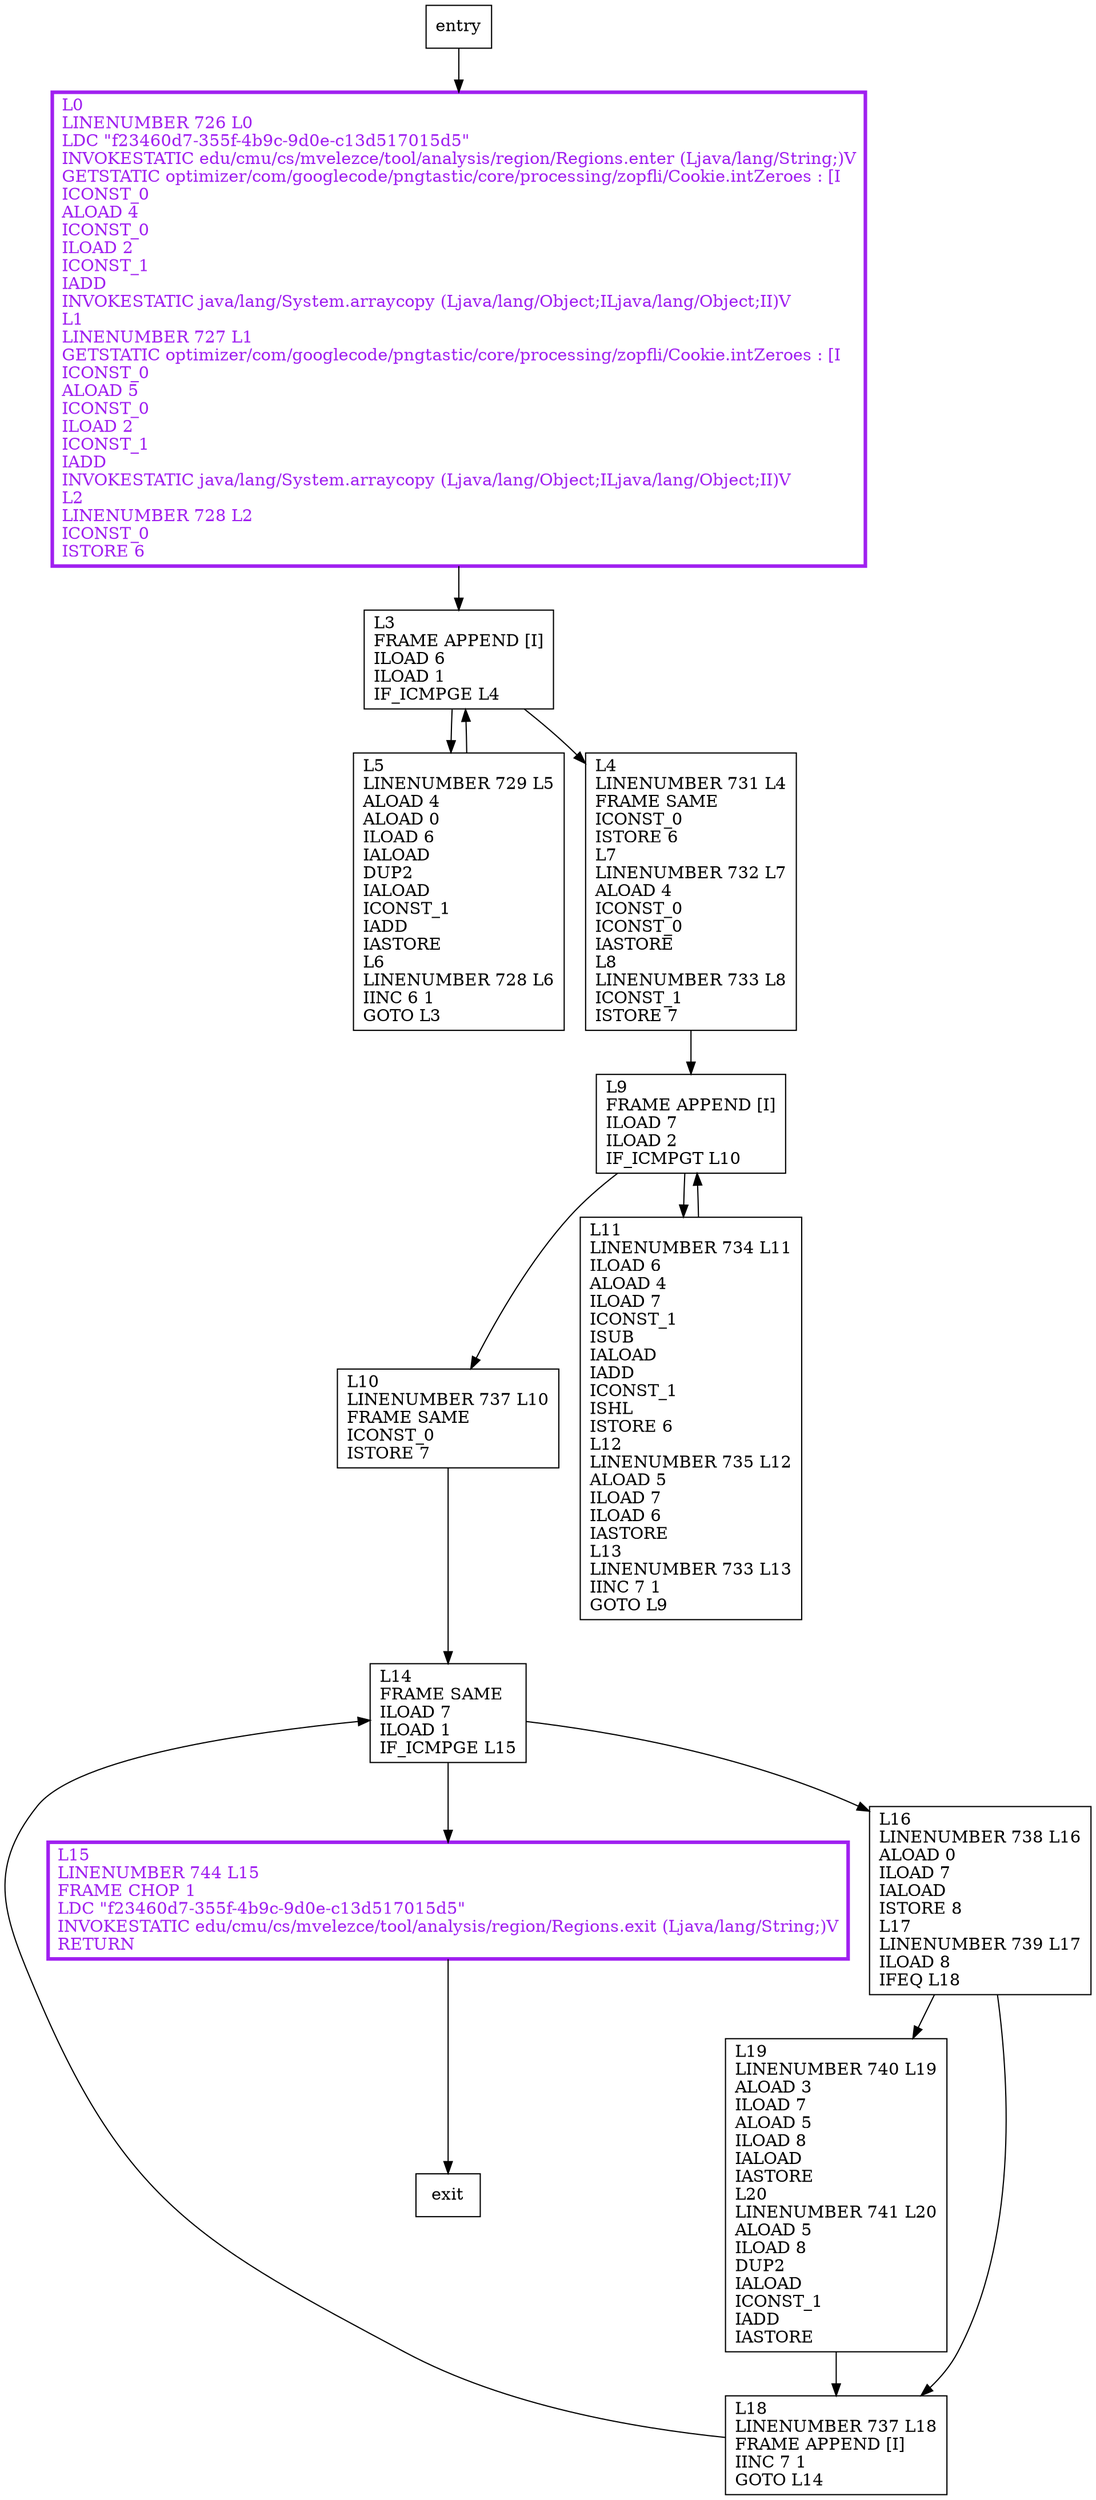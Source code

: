 digraph lengthsToSymbols {
node [shape=record];
1450712470 [label="L10\lLINENUMBER 737 L10\lFRAME SAME\lICONST_0\lISTORE 7\l"];
684429600 [label="L5\lLINENUMBER 729 L5\lALOAD 4\lALOAD 0\lILOAD 6\lIALOAD\lDUP2\lIALOAD\lICONST_1\lIADD\lIASTORE\lL6\lLINENUMBER 728 L6\lIINC 6 1\lGOTO L3\l"];
931911789 [label="L15\lLINENUMBER 744 L15\lFRAME CHOP 1\lLDC \"f23460d7-355f-4b9c-9d0e-c13d517015d5\"\lINVOKESTATIC edu/cmu/cs/mvelezce/tool/analysis/region/Regions.exit (Ljava/lang/String;)V\lRETURN\l"];
403960809 [label="L4\lLINENUMBER 731 L4\lFRAME SAME\lICONST_0\lISTORE 6\lL7\lLINENUMBER 732 L7\lALOAD 4\lICONST_0\lICONST_0\lIASTORE\lL8\lLINENUMBER 733 L8\lICONST_1\lISTORE 7\l"];
1664165134 [label="L19\lLINENUMBER 740 L19\lALOAD 3\lILOAD 7\lALOAD 5\lILOAD 8\lIALOAD\lIASTORE\lL20\lLINENUMBER 741 L20\lALOAD 5\lILOAD 8\lDUP2\lIALOAD\lICONST_1\lIADD\lIASTORE\l"];
562685863 [label="L16\lLINENUMBER 738 L16\lALOAD 0\lILOAD 7\lIALOAD\lISTORE 8\lL17\lLINENUMBER 739 L17\lILOAD 8\lIFEQ L18\l"];
1773336805 [label="L18\lLINENUMBER 737 L18\lFRAME APPEND [I]\lIINC 7 1\lGOTO L14\l"];
168870325 [label="L14\lFRAME SAME\lILOAD 7\lILOAD 1\lIF_ICMPGE L15\l"];
633727380 [label="L9\lFRAME APPEND [I]\lILOAD 7\lILOAD 2\lIF_ICMPGT L10\l"];
1366499339 [label="L11\lLINENUMBER 734 L11\lILOAD 6\lALOAD 4\lILOAD 7\lICONST_1\lISUB\lIALOAD\lIADD\lICONST_1\lISHL\lISTORE 6\lL12\lLINENUMBER 735 L12\lALOAD 5\lILOAD 7\lILOAD 6\lIASTORE\lL13\lLINENUMBER 733 L13\lIINC 7 1\lGOTO L9\l"];
991242536 [label="L3\lFRAME APPEND [I]\lILOAD 6\lILOAD 1\lIF_ICMPGE L4\l"];
928734079 [label="L0\lLINENUMBER 726 L0\lLDC \"f23460d7-355f-4b9c-9d0e-c13d517015d5\"\lINVOKESTATIC edu/cmu/cs/mvelezce/tool/analysis/region/Regions.enter (Ljava/lang/String;)V\lGETSTATIC optimizer/com/googlecode/pngtastic/core/processing/zopfli/Cookie.intZeroes : [I\lICONST_0\lALOAD 4\lICONST_0\lILOAD 2\lICONST_1\lIADD\lINVOKESTATIC java/lang/System.arraycopy (Ljava/lang/Object;ILjava/lang/Object;II)V\lL1\lLINENUMBER 727 L1\lGETSTATIC optimizer/com/googlecode/pngtastic/core/processing/zopfli/Cookie.intZeroes : [I\lICONST_0\lALOAD 5\lICONST_0\lILOAD 2\lICONST_1\lIADD\lINVOKESTATIC java/lang/System.arraycopy (Ljava/lang/Object;ILjava/lang/Object;II)V\lL2\lLINENUMBER 728 L2\lICONST_0\lISTORE 6\l"];
entry;
exit;
684429600 -> 991242536;
931911789 -> exit;
562685863 -> 1664165134;
562685863 -> 1773336805;
991242536 -> 684429600;
991242536 -> 403960809;
928734079 -> 991242536;
1450712470 -> 168870325;
entry -> 928734079;
403960809 -> 633727380;
1664165134 -> 1773336805;
1773336805 -> 168870325;
168870325 -> 931911789;
168870325 -> 562685863;
633727380 -> 1450712470;
633727380 -> 1366499339;
1366499339 -> 633727380;
931911789[fontcolor="purple", penwidth=3, color="purple"];
928734079[fontcolor="purple", penwidth=3, color="purple"];
}
